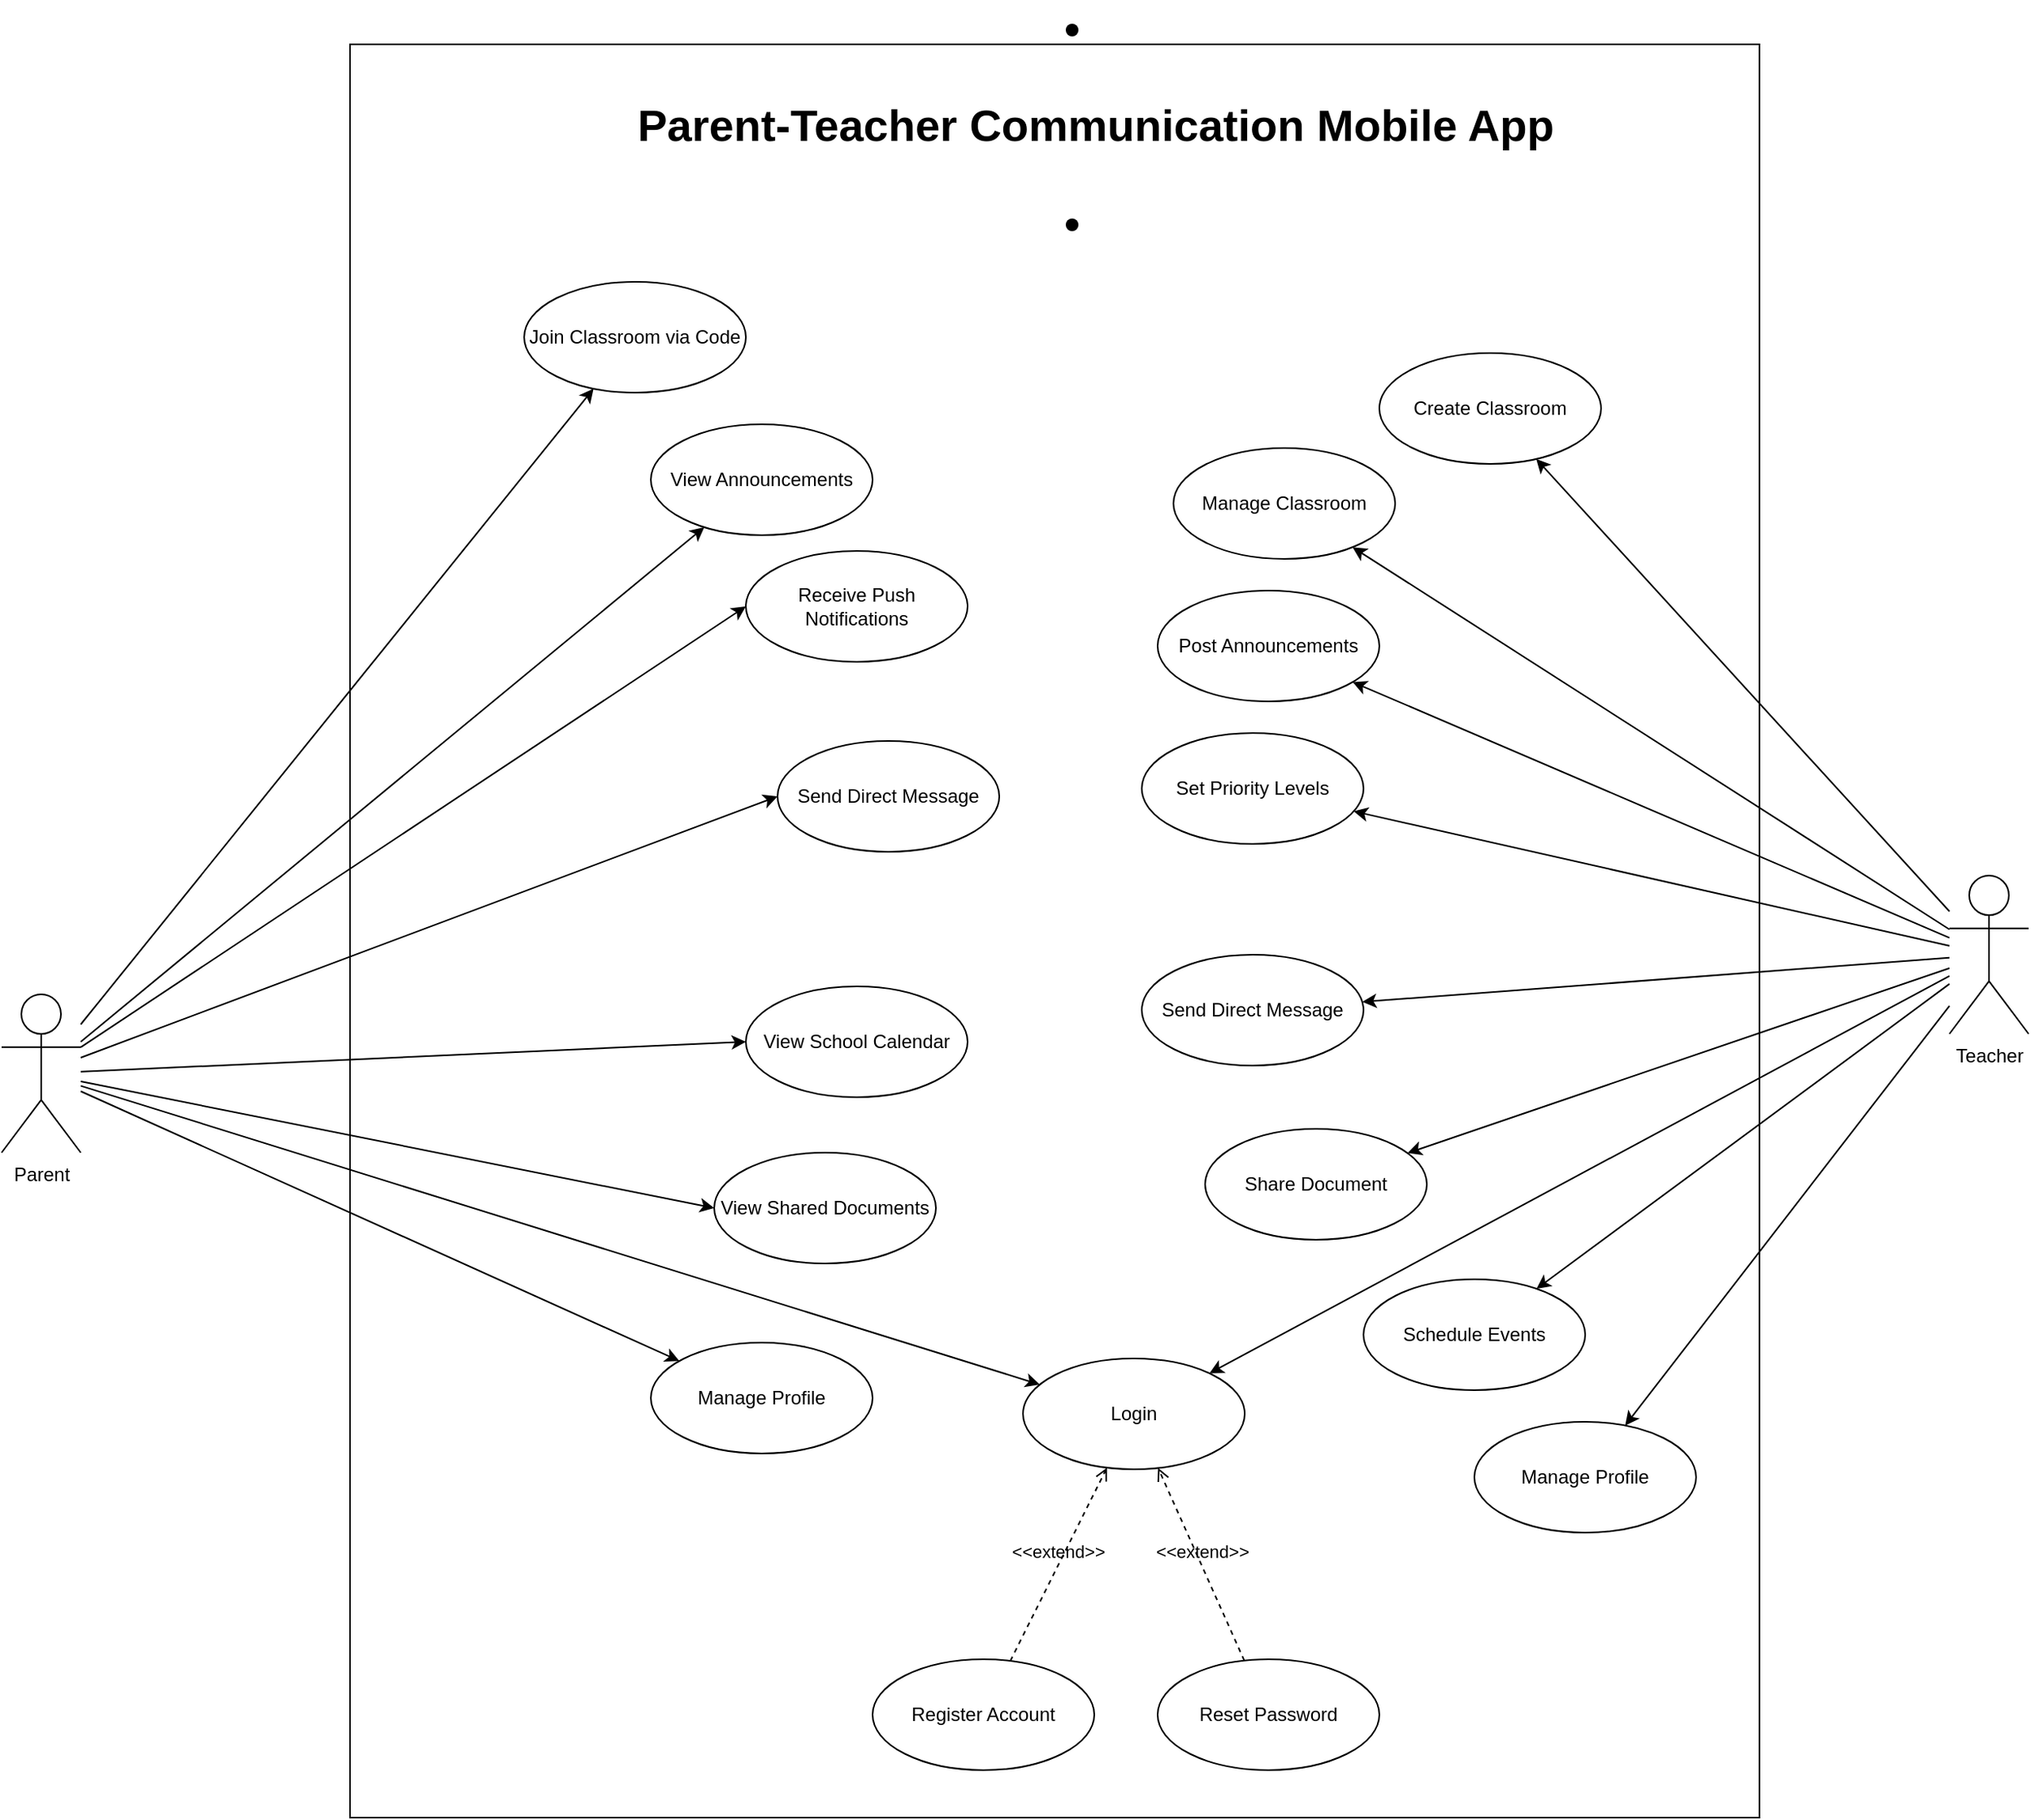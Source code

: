 <mxfile version="27.2.0" pages="3">
  <diagram name="initial" id="fPfGQbioiCVRYNzF3hgY">
    <mxGraphModel dx="1835" dy="1675" grid="1" gridSize="10" guides="1" tooltips="1" connect="1" arrows="1" fold="1" page="1" pageScale="1" pageWidth="850" pageHeight="1100" math="0" shadow="0">
      <root>
        <mxCell id="0" />
        <mxCell id="1" parent="0" />
        <mxCell id="hXhtGVc7Me_PGIMdzoVs-2" value="" style="rounded=0;whiteSpace=wrap;html=1;movable=1;resizable=1;rotatable=1;deletable=1;editable=1;locked=0;connectable=1;" parent="1" vertex="1">
          <mxGeometry x="-210" y="-640" width="890" height="1120" as="geometry" />
        </mxCell>
        <mxCell id="hXhtGVc7Me_PGIMdzoVs-3" value="&lt;li data-end=&quot;418&quot; data-start=&quot;351&quot;&gt;&lt;p data-end=&quot;418&quot; data-start=&quot;354&quot;&gt;&lt;strong style=&quot;background-color: transparent; color: light-dark(rgb(0, 0, 0), rgb(255, 255, 255));&quot; data-end=&quot;418&quot; data-start=&quot;354&quot;&gt;Parent-Teacher Communication Mobile App&lt;/strong&gt;&lt;/p&gt;&lt;/li&gt;&lt;li data-end=&quot;492&quot; data-start=&quot;419&quot;&gt;&lt;p data-end=&quot;492&quot; data-start=&quot;422&quot;&gt;&lt;/p&gt;&lt;/li&gt;" style="text;html=1;strokeColor=none;fillColor=none;align=center;verticalAlign=middle;whiteSpace=wrap;rounded=0;fontSize=28;" parent="1" vertex="1">
          <mxGeometry x="-97.5" y="-590" width="716" height="30" as="geometry" />
        </mxCell>
        <mxCell id="hXhtGVc7Me_PGIMdzoVs-4" style="rounded=0;orthogonalLoop=1;jettySize=auto;html=1;" parent="1" source="hXhtGVc7Me_PGIMdzoVs-7" target="hXhtGVc7Me_PGIMdzoVs-78" edge="1">
          <mxGeometry relative="1" as="geometry">
            <mxPoint x="560.0" y="-130" as="targetPoint" />
          </mxGeometry>
        </mxCell>
        <mxCell id="hXhtGVc7Me_PGIMdzoVs-6" style="rounded=0;orthogonalLoop=1;jettySize=auto;html=1;" parent="1" source="hXhtGVc7Me_PGIMdzoVs-7" target="hXhtGVc7Me_PGIMdzoVs-50" edge="1">
          <mxGeometry relative="1" as="geometry" />
        </mxCell>
        <mxCell id="hXhtGVc7Me_PGIMdzoVs-117" style="rounded=0;orthogonalLoop=1;jettySize=auto;html=1;" parent="1" source="hXhtGVc7Me_PGIMdzoVs-7" target="hXhtGVc7Me_PGIMdzoVs-105" edge="1">
          <mxGeometry relative="1" as="geometry" />
        </mxCell>
        <mxCell id="hXhtGVc7Me_PGIMdzoVs-121" style="rounded=0;orthogonalLoop=1;jettySize=auto;html=1;" parent="1" source="hXhtGVc7Me_PGIMdzoVs-7" target="hXhtGVc7Me_PGIMdzoVs-104" edge="1">
          <mxGeometry relative="1" as="geometry" />
        </mxCell>
        <mxCell id="hXhtGVc7Me_PGIMdzoVs-7" value="Teacher" style="shape=umlActor;verticalLabelPosition=bottom;verticalAlign=top;html=1;outlineConnect=0;" parent="1" vertex="1">
          <mxGeometry x="800" y="-115" width="50" height="100" as="geometry" />
        </mxCell>
        <mxCell id="hXhtGVc7Me_PGIMdzoVs-18" style="rounded=0;orthogonalLoop=1;jettySize=auto;html=1;entryX=0;entryY=0.5;entryDx=0;entryDy=0;" parent="1" target="hXhtGVc7Me_PGIMdzoVs-30" edge="1">
          <mxGeometry relative="1" as="geometry">
            <mxPoint x="-380" as="sourcePoint" />
          </mxGeometry>
        </mxCell>
        <mxCell id="hXhtGVc7Me_PGIMdzoVs-19" style="rounded=0;orthogonalLoop=1;jettySize=auto;html=1;entryX=0;entryY=0.5;entryDx=0;entryDy=0;" parent="1" source="hXhtGVc7Me_PGIMdzoVs-27" target="hXhtGVc7Me_PGIMdzoVs-31" edge="1">
          <mxGeometry relative="1" as="geometry">
            <mxPoint x="220" y="-70" as="sourcePoint" />
          </mxGeometry>
        </mxCell>
        <mxCell id="hXhtGVc7Me_PGIMdzoVs-20" style="rounded=0;orthogonalLoop=1;jettySize=auto;html=1;entryX=0;entryY=0.5;entryDx=0;entryDy=0;" parent="1" source="hXhtGVc7Me_PGIMdzoVs-27" target="hXhtGVc7Me_PGIMdzoVs-32" edge="1">
          <mxGeometry relative="1" as="geometry">
            <mxPoint x="290" y="-70" as="sourcePoint" />
          </mxGeometry>
        </mxCell>
        <mxCell id="hXhtGVc7Me_PGIMdzoVs-22" style="rounded=0;orthogonalLoop=1;jettySize=auto;html=1;entryX=0;entryY=0.5;entryDx=0;entryDy=0;" parent="1" source="hXhtGVc7Me_PGIMdzoVs-27" target="hXhtGVc7Me_PGIMdzoVs-35" edge="1">
          <mxGeometry relative="1" as="geometry">
            <mxPoint x="470.0" y="-135" as="targetPoint" />
          </mxGeometry>
        </mxCell>
        <mxCell id="hXhtGVc7Me_PGIMdzoVs-24" style="rounded=0;orthogonalLoop=1;jettySize=auto;html=1;" parent="1" source="hXhtGVc7Me_PGIMdzoVs-27" target="hXhtGVc7Me_PGIMdzoVs-46" edge="1">
          <mxGeometry relative="1" as="geometry" />
        </mxCell>
        <mxCell id="hXhtGVc7Me_PGIMdzoVs-25" style="rounded=0;orthogonalLoop=1;jettySize=auto;html=1;" parent="1" target="hXhtGVc7Me_PGIMdzoVs-47" edge="1">
          <mxGeometry relative="1" as="geometry">
            <mxPoint x="-380" y="-10" as="sourcePoint" />
          </mxGeometry>
        </mxCell>
        <mxCell id="hXhtGVc7Me_PGIMdzoVs-26" style="rounded=0;orthogonalLoop=1;jettySize=auto;html=1;" parent="1" source="hXhtGVc7Me_PGIMdzoVs-27" target="hXhtGVc7Me_PGIMdzoVs-33" edge="1">
          <mxGeometry relative="1" as="geometry" />
        </mxCell>
        <mxCell id="hXhtGVc7Me_PGIMdzoVs-27" value="Parent" style="shape=umlActor;verticalLabelPosition=bottom;verticalAlign=top;html=1;" parent="1" vertex="1">
          <mxGeometry x="-430" y="-40" width="50" height="100" as="geometry" />
        </mxCell>
        <mxCell id="hXhtGVc7Me_PGIMdzoVs-30" value="&lt;div&gt;Send Direct Message&lt;/div&gt;" style="ellipse;whiteSpace=wrap;html=1;" parent="1" vertex="1">
          <mxGeometry x="60" y="-200" width="140" height="70" as="geometry" />
        </mxCell>
        <mxCell id="hXhtGVc7Me_PGIMdzoVs-31" value="View School Calendar" style="ellipse;whiteSpace=wrap;html=1;" parent="1" vertex="1">
          <mxGeometry x="40" y="-45" width="140" height="70" as="geometry" />
        </mxCell>
        <mxCell id="hXhtGVc7Me_PGIMdzoVs-32" value="View Shared Documents" style="ellipse;whiteSpace=wrap;html=1;" parent="1" vertex="1">
          <mxGeometry x="20" y="60" width="140" height="70" as="geometry" />
        </mxCell>
        <mxCell id="hXhtGVc7Me_PGIMdzoVs-33" value="Manage Profile" style="ellipse;whiteSpace=wrap;html=1;" parent="1" vertex="1">
          <mxGeometry x="-20" y="180" width="140" height="70" as="geometry" />
        </mxCell>
        <mxCell id="hXhtGVc7Me_PGIMdzoVs-35" value="Receive Push Notifications" style="ellipse;whiteSpace=wrap;html=1;" parent="1" vertex="1">
          <mxGeometry x="40" y="-320" width="140" height="70" as="geometry" />
        </mxCell>
        <mxCell id="hXhtGVc7Me_PGIMdzoVs-39" value="Manage Classroom" style="ellipse;whiteSpace=wrap;html=1;" parent="1" vertex="1">
          <mxGeometry x="310" y="-385" width="140" height="70" as="geometry" />
        </mxCell>
        <mxCell id="hXhtGVc7Me_PGIMdzoVs-40" style="rounded=0;orthogonalLoop=1;jettySize=auto;html=1;" parent="1" source="hXhtGVc7Me_PGIMdzoVs-7" target="hXhtGVc7Me_PGIMdzoVs-39" edge="1">
          <mxGeometry relative="1" as="geometry">
            <mxPoint x="1137.5" y="187" as="sourcePoint" />
            <mxPoint x="957.5" y="270" as="targetPoint" />
          </mxGeometry>
        </mxCell>
        <mxCell id="hXhtGVc7Me_PGIMdzoVs-41" value="Login" style="ellipse;whiteSpace=wrap;html=1;" parent="1" vertex="1">
          <mxGeometry x="215" y="190" width="140" height="70" as="geometry" />
        </mxCell>
        <mxCell id="hXhtGVc7Me_PGIMdzoVs-46" value="Join Classroom via Code" style="ellipse;whiteSpace=wrap;html=1;" parent="1" vertex="1">
          <mxGeometry x="-100" y="-490" width="140" height="70" as="geometry" />
        </mxCell>
        <mxCell id="hXhtGVc7Me_PGIMdzoVs-47" value="View Announcements" style="ellipse;whiteSpace=wrap;html=1;" parent="1" vertex="1">
          <mxGeometry x="-20" y="-400" width="140" height="70" as="geometry" />
        </mxCell>
        <mxCell id="hXhtGVc7Me_PGIMdzoVs-50" value="Create Classroom" style="ellipse;whiteSpace=wrap;html=1;" parent="1" vertex="1">
          <mxGeometry x="440" y="-445" width="140" height="70" as="geometry" />
        </mxCell>
        <mxCell id="hXhtGVc7Me_PGIMdzoVs-78" value="Post Announcements" style="ellipse;whiteSpace=wrap;html=1;" parent="1" vertex="1">
          <mxGeometry x="300" y="-295" width="140" height="70" as="geometry" />
        </mxCell>
        <mxCell id="hXhtGVc7Me_PGIMdzoVs-104" value="Set Priority Levels" style="ellipse;whiteSpace=wrap;html=1;" parent="1" vertex="1">
          <mxGeometry x="290" y="-205" width="140" height="70" as="geometry" />
        </mxCell>
        <mxCell id="hXhtGVc7Me_PGIMdzoVs-105" value="Send Direct Message" style="ellipse;whiteSpace=wrap;html=1;" parent="1" vertex="1">
          <mxGeometry x="290" y="-65" width="140" height="70" as="geometry" />
        </mxCell>
        <mxCell id="hXhtGVc7Me_PGIMdzoVs-106" value="Share Document" style="ellipse;whiteSpace=wrap;html=1;" parent="1" vertex="1">
          <mxGeometry x="330" y="45" width="140" height="70" as="geometry" />
        </mxCell>
        <mxCell id="hXhtGVc7Me_PGIMdzoVs-107" value="Schedule Events" style="ellipse;whiteSpace=wrap;html=1;" parent="1" vertex="1">
          <mxGeometry x="430" y="140" width="140" height="70" as="geometry" />
        </mxCell>
        <mxCell id="hXhtGVc7Me_PGIMdzoVs-108" value="Manage Profile" style="ellipse;whiteSpace=wrap;html=1;" parent="1" vertex="1">
          <mxGeometry x="500" y="230" width="140" height="70" as="geometry" />
        </mxCell>
        <mxCell id="hXhtGVc7Me_PGIMdzoVs-109" value="Register Account" style="ellipse;whiteSpace=wrap;html=1;" parent="1" vertex="1">
          <mxGeometry x="120" y="380" width="140" height="70" as="geometry" />
        </mxCell>
        <mxCell id="hXhtGVc7Me_PGIMdzoVs-112" value="&amp;lt;&amp;lt;extend&amp;gt;&amp;gt;" style="html=1;verticalAlign=bottom;labelBackgroundColor=none;endArrow=open;endFill=0;dashed=1;rounded=0;strokeWidth=1;" parent="1" source="hXhtGVc7Me_PGIMdzoVs-109" target="hXhtGVc7Me_PGIMdzoVs-41" edge="1">
          <mxGeometry x="-0.009" width="160" relative="1" as="geometry">
            <mxPoint x="214" y="-75" as="sourcePoint" />
            <mxPoint x="325" y="-50" as="targetPoint" />
            <mxPoint as="offset" />
          </mxGeometry>
        </mxCell>
        <mxCell id="hXhtGVc7Me_PGIMdzoVs-113" value="Reset Password" style="ellipse;whiteSpace=wrap;html=1;" parent="1" vertex="1">
          <mxGeometry x="300" y="380" width="140" height="70" as="geometry" />
        </mxCell>
        <mxCell id="hXhtGVc7Me_PGIMdzoVs-114" value="&amp;lt;&amp;lt;extend&amp;gt;&amp;gt;" style="html=1;verticalAlign=bottom;labelBackgroundColor=none;endArrow=open;endFill=0;dashed=1;rounded=0;strokeWidth=1;" parent="1" source="hXhtGVc7Me_PGIMdzoVs-113" target="hXhtGVc7Me_PGIMdzoVs-41" edge="1">
          <mxGeometry x="-0.009" width="160" relative="1" as="geometry">
            <mxPoint x="363" y="283" as="sourcePoint" />
            <mxPoint x="422" y="217" as="targetPoint" />
            <mxPoint as="offset" />
          </mxGeometry>
        </mxCell>
        <mxCell id="hXhtGVc7Me_PGIMdzoVs-118" style="rounded=0;orthogonalLoop=1;jettySize=auto;html=1;" parent="1" source="hXhtGVc7Me_PGIMdzoVs-7" target="hXhtGVc7Me_PGIMdzoVs-106" edge="1">
          <mxGeometry relative="1" as="geometry">
            <mxPoint x="810" y="-53" as="sourcePoint" />
            <mxPoint x="439" y="-25" as="targetPoint" />
          </mxGeometry>
        </mxCell>
        <mxCell id="hXhtGVc7Me_PGIMdzoVs-119" style="rounded=0;orthogonalLoop=1;jettySize=auto;html=1;" parent="1" source="hXhtGVc7Me_PGIMdzoVs-7" target="hXhtGVc7Me_PGIMdzoVs-107" edge="1">
          <mxGeometry relative="1" as="geometry">
            <mxPoint x="820" y="-43" as="sourcePoint" />
            <mxPoint x="469" y="71" as="targetPoint" />
          </mxGeometry>
        </mxCell>
        <mxCell id="hXhtGVc7Me_PGIMdzoVs-120" style="rounded=0;orthogonalLoop=1;jettySize=auto;html=1;" parent="1" source="hXhtGVc7Me_PGIMdzoVs-7" target="hXhtGVc7Me_PGIMdzoVs-108" edge="1">
          <mxGeometry relative="1" as="geometry">
            <mxPoint x="830" y="-33" as="sourcePoint" />
            <mxPoint x="534" y="153" as="targetPoint" />
          </mxGeometry>
        </mxCell>
        <mxCell id="hXhtGVc7Me_PGIMdzoVs-122" style="rounded=0;orthogonalLoop=1;jettySize=auto;html=1;" parent="1" source="hXhtGVc7Me_PGIMdzoVs-7" target="hXhtGVc7Me_PGIMdzoVs-41" edge="1">
          <mxGeometry relative="1" as="geometry">
            <mxPoint x="1260" y="-76" as="sourcePoint" />
            <mxPoint x="884" y="-161" as="targetPoint" />
          </mxGeometry>
        </mxCell>
        <mxCell id="hXhtGVc7Me_PGIMdzoVs-123" style="rounded=0;orthogonalLoop=1;jettySize=auto;html=1;" parent="1" source="hXhtGVc7Me_PGIMdzoVs-27" target="hXhtGVc7Me_PGIMdzoVs-41" edge="1">
          <mxGeometry relative="1" as="geometry">
            <mxPoint x="-370" y="10" as="sourcePoint" />
            <mxPoint x="70" y="-155" as="targetPoint" />
          </mxGeometry>
        </mxCell>
      </root>
    </mxGraphModel>
  </diagram>
  <diagram name="initialv2" id="fVvwK9hB6NUy1kVA2rcM">
    <mxGraphModel dx="1426" dy="831" grid="1" gridSize="10" guides="1" tooltips="1" connect="1" arrows="1" fold="1" page="1" pageScale="1" pageWidth="850" pageHeight="1100" math="0" shadow="0">
      <root>
        <mxCell id="0" />
        <mxCell id="1" parent="0" />
        <mxCell id="ovWVx2ytmTRpoBnnrlcp-1" value="Calculating salaries, wages, bonuses, and deductions" style="shape=note;whiteSpace=wrap;html=1;backgroundOutline=1;darkOpacity=0.05;fontSize=2;" parent="1" vertex="1">
          <mxGeometry x="890" y="650" width="60" height="10" as="geometry" />
        </mxCell>
        <mxCell id="ovWVx2ytmTRpoBnnrlcp-2" value="" style="rounded=0;whiteSpace=wrap;html=1;" parent="1" vertex="1">
          <mxGeometry width="1700" height="2200" as="geometry" />
        </mxCell>
        <mxCell id="ovWVx2ytmTRpoBnnrlcp-3" value="" style="rounded=0;whiteSpace=wrap;html=1;fillColor=#cdeb8b;strokeColor=#36393d;" parent="1" vertex="1">
          <mxGeometry x="430" y="410" width="740" height="1260" as="geometry" />
        </mxCell>
        <mxCell id="ovWVx2ytmTRpoBnnrlcp-4" value="&lt;font style=&quot;font-size: 28px;&quot;&gt;&lt;b style=&quot;font-size: 28px;&quot;&gt;MotorPH Payroll System&lt;/b&gt;&lt;/font&gt;" style="text;html=1;strokeColor=none;fillColor=none;align=center;verticalAlign=middle;whiteSpace=wrap;rounded=0;fontSize=28;" parent="1" vertex="1">
          <mxGeometry x="455" y="430" width="695" height="30" as="geometry" />
        </mxCell>
        <mxCell id="ovWVx2ytmTRpoBnnrlcp-5" style="rounded=0;orthogonalLoop=1;jettySize=auto;html=1;entryX=1;entryY=0.5;entryDx=0;entryDy=0;" parent="1" source="ovWVx2ytmTRpoBnnrlcp-6" target="ovWVx2ytmTRpoBnnrlcp-28" edge="1">
          <mxGeometry relative="1" as="geometry" />
        </mxCell>
        <mxCell id="ovWVx2ytmTRpoBnnrlcp-6" value="Payroll Staff" style="shape=umlActor;verticalLabelPosition=bottom;verticalAlign=top;html=1;outlineConnect=0;" parent="1" vertex="1">
          <mxGeometry x="1224" y="650" width="30" height="60" as="geometry" />
        </mxCell>
        <mxCell id="ovWVx2ytmTRpoBnnrlcp-7" style="rounded=0;orthogonalLoop=1;jettySize=auto;html=1;entryX=1;entryY=0.5;entryDx=0;entryDy=0;" parent="1" source="ovWVx2ytmTRpoBnnrlcp-9" target="ovWVx2ytmTRpoBnnrlcp-21" edge="1">
          <mxGeometry relative="1" as="geometry" />
        </mxCell>
        <mxCell id="ovWVx2ytmTRpoBnnrlcp-8" style="rounded=0;orthogonalLoop=1;jettySize=auto;html=1;entryX=1;entryY=0.5;entryDx=0;entryDy=0;" parent="1" source="ovWVx2ytmTRpoBnnrlcp-9" target="ovWVx2ytmTRpoBnnrlcp-27" edge="1">
          <mxGeometry relative="1" as="geometry">
            <mxPoint x="1230" y="1110" as="sourcePoint" />
          </mxGeometry>
        </mxCell>
        <mxCell id="ovWVx2ytmTRpoBnnrlcp-9" value="Payroll Manager" style="shape=umlActor;verticalLabelPosition=bottom;verticalAlign=top;html=1;outlineConnect=0;" parent="1" vertex="1">
          <mxGeometry x="1224" y="1100" width="30" height="60" as="geometry" />
        </mxCell>
        <mxCell id="ovWVx2ytmTRpoBnnrlcp-10" value="Payroll Team Lead" style="shape=umlActor;verticalLabelPosition=bottom;verticalAlign=top;html=1;outlineConnect=0;" parent="1" vertex="1">
          <mxGeometry x="1224" y="815" width="30" height="60" as="geometry" />
        </mxCell>
        <mxCell id="ovWVx2ytmTRpoBnnrlcp-11" style="rounded=0;orthogonalLoop=1;jettySize=auto;html=1;entryX=0;entryY=0.5;entryDx=0;entryDy=0;exitX=1;exitY=0.333;exitDx=0;exitDy=0;exitPerimeter=0;" parent="1" source="ovWVx2ytmTRpoBnnrlcp-16" target="ovWVx2ytmTRpoBnnrlcp-22" edge="1">
          <mxGeometry relative="1" as="geometry" />
        </mxCell>
        <mxCell id="ovWVx2ytmTRpoBnnrlcp-12" style="rounded=0;orthogonalLoop=1;jettySize=auto;html=1;entryX=0;entryY=0.5;entryDx=0;entryDy=0;" parent="1" source="ovWVx2ytmTRpoBnnrlcp-16" target="ovWVx2ytmTRpoBnnrlcp-23" edge="1">
          <mxGeometry relative="1" as="geometry">
            <mxPoint x="310" y="870" as="sourcePoint" />
          </mxGeometry>
        </mxCell>
        <mxCell id="ovWVx2ytmTRpoBnnrlcp-13" style="rounded=0;orthogonalLoop=1;jettySize=auto;html=1;entryX=0;entryY=0.5;entryDx=0;entryDy=0;" parent="1" source="ovWVx2ytmTRpoBnnrlcp-16" target="ovWVx2ytmTRpoBnnrlcp-24" edge="1">
          <mxGeometry relative="1" as="geometry">
            <mxPoint x="380" y="870" as="sourcePoint" />
          </mxGeometry>
        </mxCell>
        <mxCell id="ovWVx2ytmTRpoBnnrlcp-14" style="rounded=0;orthogonalLoop=1;jettySize=auto;html=1;entryX=0;entryY=0.5;entryDx=0;entryDy=0;" parent="1" source="ovWVx2ytmTRpoBnnrlcp-16" target="ovWVx2ytmTRpoBnnrlcp-17" edge="1">
          <mxGeometry relative="1" as="geometry">
            <mxPoint x="370" y="870" as="sourcePoint" />
          </mxGeometry>
        </mxCell>
        <mxCell id="ovWVx2ytmTRpoBnnrlcp-15" style="rounded=0;orthogonalLoop=1;jettySize=auto;html=1;entryX=0;entryY=0.5;entryDx=0;entryDy=0;" parent="1" source="ovWVx2ytmTRpoBnnrlcp-16" target="ovWVx2ytmTRpoBnnrlcp-31" edge="1">
          <mxGeometry relative="1" as="geometry" />
        </mxCell>
        <mxCell id="ovWVx2ytmTRpoBnnrlcp-16" value="Employee" style="shape=umlActor;verticalLabelPosition=bottom;verticalAlign=top;html=1;" parent="1" vertex="1">
          <mxGeometry x="280" y="850" width="30" height="60" as="geometry" />
        </mxCell>
        <mxCell id="ovWVx2ytmTRpoBnnrlcp-17" value="Create Leave Request" style="ellipse;whiteSpace=wrap;html=1;" parent="1" vertex="1">
          <mxGeometry x="455" y="1040" width="140" height="70" as="geometry" />
        </mxCell>
        <mxCell id="ovWVx2ytmTRpoBnnrlcp-18" style="rounded=0;orthogonalLoop=1;jettySize=auto;html=1;entryX=1;entryY=0.5;entryDx=0;entryDy=0;" parent="1" source="ovWVx2ytmTRpoBnnrlcp-20" target="ovWVx2ytmTRpoBnnrlcp-25" edge="1">
          <mxGeometry relative="1" as="geometry" />
        </mxCell>
        <mxCell id="ovWVx2ytmTRpoBnnrlcp-19" style="rounded=0;orthogonalLoop=1;jettySize=auto;html=1;" parent="1" source="ovWVx2ytmTRpoBnnrlcp-20" target="ovWVx2ytmTRpoBnnrlcp-29" edge="1">
          <mxGeometry relative="1" as="geometry">
            <mxPoint x="1210" y="1460" as="sourcePoint" />
          </mxGeometry>
        </mxCell>
        <mxCell id="ovWVx2ytmTRpoBnnrlcp-20" value="System" style="shape=umlActor;verticalLabelPosition=bottom;verticalAlign=top;html=1;outlineConnect=0;" parent="1" vertex="1">
          <mxGeometry x="1230" y="1580" width="30" height="60" as="geometry" />
        </mxCell>
        <mxCell id="ovWVx2ytmTRpoBnnrlcp-21" value="Manage Leave Request" style="ellipse;whiteSpace=wrap;html=1;" parent="1" vertex="1">
          <mxGeometry x="850" y="1040" width="140" height="70" as="geometry" />
        </mxCell>
        <mxCell id="ovWVx2ytmTRpoBnnrlcp-22" value="View Account" style="ellipse;whiteSpace=wrap;html=1;" parent="1" vertex="1">
          <mxGeometry x="480" y="690" width="140" height="70" as="geometry" />
        </mxCell>
        <mxCell id="ovWVx2ytmTRpoBnnrlcp-23" value="View Leave Credits&amp;nbsp;" style="ellipse;whiteSpace=wrap;html=1;" parent="1" vertex="1">
          <mxGeometry x="580" y="865" width="140" height="70" as="geometry" />
        </mxCell>
        <mxCell id="ovWVx2ytmTRpoBnnrlcp-24" value="View Payroll Information" style="ellipse;whiteSpace=wrap;html=1;" parent="1" vertex="1">
          <mxGeometry x="530" y="960" width="140" height="70" as="geometry" />
        </mxCell>
        <mxCell id="ovWVx2ytmTRpoBnnrlcp-25" value="Check the Current Year&#39;s Remaining Credits" style="ellipse;whiteSpace=wrap;html=1;" parent="1" vertex="1">
          <mxGeometry x="570" y="1380" width="140" height="70" as="geometry" />
        </mxCell>
        <mxCell id="ovWVx2ytmTRpoBnnrlcp-26" value="&amp;lt;&amp;lt;include&amp;gt;&amp;gt;" style="html=1;verticalAlign=bottom;labelBackgroundColor=none;endArrow=open;endFill=0;dashed=1;rounded=0;strokeWidth=1;" parent="1" source="ovWVx2ytmTRpoBnnrlcp-17" target="ovWVx2ytmTRpoBnnrlcp-25" edge="1">
          <mxGeometry width="160" relative="1" as="geometry">
            <mxPoint x="470" y="1160" as="sourcePoint" />
            <mxPoint x="630" y="1160" as="targetPoint" />
            <mxPoint as="offset" />
          </mxGeometry>
        </mxCell>
        <mxCell id="ovWVx2ytmTRpoBnnrlcp-27" value="Monthly Payroll Salary Report" style="ellipse;whiteSpace=wrap;html=1;" parent="1" vertex="1">
          <mxGeometry x="920" y="1160" width="140" height="70" as="geometry" />
        </mxCell>
        <mxCell id="ovWVx2ytmTRpoBnnrlcp-28" value="Prepare Payslip" style="ellipse;whiteSpace=wrap;html=1;" parent="1" vertex="1">
          <mxGeometry x="850" y="605" width="140" height="70" as="geometry" />
        </mxCell>
        <mxCell id="ovWVx2ytmTRpoBnnrlcp-29" value="Generate Salary" style="ellipse;whiteSpace=wrap;html=1;" parent="1" vertex="1">
          <mxGeometry x="710" y="1110" width="140" height="70" as="geometry" />
        </mxCell>
        <mxCell id="ovWVx2ytmTRpoBnnrlcp-30" value="&amp;lt;&amp;lt;include&amp;gt;&amp;gt;" style="html=1;verticalAlign=bottom;labelBackgroundColor=none;endArrow=open;endFill=0;dashed=1;rounded=0;strokeWidth=1;" parent="1" source="ovWVx2ytmTRpoBnnrlcp-28" target="ovWVx2ytmTRpoBnnrlcp-29" edge="1">
          <mxGeometry x="-0.662" y="1" width="160" relative="1" as="geometry">
            <mxPoint x="670" y="1000" as="sourcePoint" />
            <mxPoint x="745" y="1300" as="targetPoint" />
            <mxPoint as="offset" />
            <Array as="points">
              <mxPoint x="840" y="740" />
            </Array>
          </mxGeometry>
        </mxCell>
        <mxCell id="ovWVx2ytmTRpoBnnrlcp-31" value="Login" style="ellipse;whiteSpace=wrap;html=1;" parent="1" vertex="1">
          <mxGeometry x="560" y="770" width="140" height="70" as="geometry" />
        </mxCell>
        <mxCell id="ovWVx2ytmTRpoBnnrlcp-32" value="&amp;lt;&amp;lt;extend&amp;gt;&amp;gt;" style="html=1;verticalAlign=bottom;labelBackgroundColor=none;endArrow=open;endFill=0;dashed=1;rounded=0;" parent="1" source="ovWVx2ytmTRpoBnnrlcp-31" target="ovWVx2ytmTRpoBnnrlcp-33" edge="1">
          <mxGeometry width="160" relative="1" as="geometry">
            <mxPoint x="680" y="690" as="sourcePoint" />
            <mxPoint x="840" y="690" as="targetPoint" />
          </mxGeometry>
        </mxCell>
        <mxCell id="ovWVx2ytmTRpoBnnrlcp-33" value="Reset Password" style="ellipse;whiteSpace=wrap;html=1;" parent="1" vertex="1">
          <mxGeometry x="680" y="620" width="140" height="70" as="geometry" />
        </mxCell>
        <mxCell id="ovWVx2ytmTRpoBnnrlcp-34" value="Generate Deduction" style="ellipse;whiteSpace=wrap;html=1;" parent="1" vertex="1">
          <mxGeometry x="650" y="1260" width="140" height="70" as="geometry" />
        </mxCell>
        <mxCell id="ovWVx2ytmTRpoBnnrlcp-35" value="&amp;lt;&amp;lt;include&amp;gt;&amp;gt;" style="html=1;verticalAlign=bottom;labelBackgroundColor=none;endArrow=open;endFill=0;dashed=1;rounded=0;strokeWidth=1;" parent="1" source="ovWVx2ytmTRpoBnnrlcp-29" target="ovWVx2ytmTRpoBnnrlcp-34" edge="1">
          <mxGeometry width="160" relative="1" as="geometry">
            <mxPoint x="605" y="1085" as="sourcePoint" />
            <mxPoint x="660" y="1435" as="targetPoint" />
            <mxPoint as="offset" />
          </mxGeometry>
        </mxCell>
        <mxCell id="ovWVx2ytmTRpoBnnrlcp-36" value="Modify Personal Information" style="ellipse;whiteSpace=wrap;html=1;" parent="1" vertex="1">
          <mxGeometry x="580" y="535" width="140" height="70" as="geometry" />
        </mxCell>
        <mxCell id="ovWVx2ytmTRpoBnnrlcp-37" value="&amp;lt;&amp;lt;extend&amp;gt;&amp;gt;" style="html=1;verticalAlign=bottom;labelBackgroundColor=none;endArrow=open;endFill=0;dashed=1;rounded=0;" parent="1" source="ovWVx2ytmTRpoBnnrlcp-22" target="ovWVx2ytmTRpoBnnrlcp-36" edge="1">
          <mxGeometry width="160" relative="1" as="geometry">
            <mxPoint x="602" y="690" as="sourcePoint" />
            <mxPoint x="670" y="604" as="targetPoint" />
          </mxGeometry>
        </mxCell>
        <mxCell id="ovWVx2ytmTRpoBnnrlcp-38" value="Approve Payslip" style="ellipse;whiteSpace=wrap;html=1;" parent="1" vertex="1">
          <mxGeometry x="950" y="810" width="140" height="70" as="geometry" />
        </mxCell>
        <mxCell id="ovWVx2ytmTRpoBnnrlcp-39" style="rounded=0;orthogonalLoop=1;jettySize=auto;html=1;" parent="1" source="ovWVx2ytmTRpoBnnrlcp-10" target="ovWVx2ytmTRpoBnnrlcp-38" edge="1">
          <mxGeometry relative="1" as="geometry">
            <mxPoint x="1234" y="906" as="sourcePoint" />
            <mxPoint x="1110" y="875" as="targetPoint" />
          </mxGeometry>
        </mxCell>
        <mxCell id="ovWVx2ytmTRpoBnnrlcp-40" style="rounded=0;orthogonalLoop=1;jettySize=auto;html=1;" parent="1" source="ovWVx2ytmTRpoBnnrlcp-9" target="ovWVx2ytmTRpoBnnrlcp-38" edge="1">
          <mxGeometry relative="1" as="geometry">
            <mxPoint x="1234" y="913" as="sourcePoint" />
            <mxPoint x="1095" y="942" as="targetPoint" />
          </mxGeometry>
        </mxCell>
      </root>
    </mxGraphModel>
  </diagram>
  <diagram name="venn diagram" id="0H_xEJhO5j-mSmX3Duza">
    <mxGraphModel dx="2593" dy="2611" grid="1" gridSize="10" guides="1" tooltips="1" connect="1" arrows="1" fold="1" page="1" pageScale="1" pageWidth="850" pageHeight="1100" math="0" shadow="0">
      <root>
        <mxCell id="0" />
        <mxCell id="1" parent="0" />
        <mxCell id="JpZl0v4MXS7x5yWovOg6-4" value="Payroll Administrator" style="ellipse;whiteSpace=wrap;html=1;aspect=fixed;fillColor=none;" vertex="1" parent="1">
          <mxGeometry x="400" y="50" width="540" height="540" as="geometry" />
        </mxCell>
        <mxCell id="JpZl0v4MXS7x5yWovOg6-5" value="HR Administrator" style="ellipse;whiteSpace=wrap;html=1;aspect=fixed;fillColor=none;" vertex="1" parent="1">
          <mxGeometry y="50" width="540" height="540" as="geometry" />
        </mxCell>
        <mxCell id="JpZl0v4MXS7x5yWovOg6-6" value="Employee" style="ellipse;whiteSpace=wrap;html=1;aspect=fixed;fillColor=none;" vertex="1" parent="1">
          <mxGeometry x="220" y="-290" width="540" height="540" as="geometry" />
        </mxCell>
      </root>
    </mxGraphModel>
  </diagram>
</mxfile>
